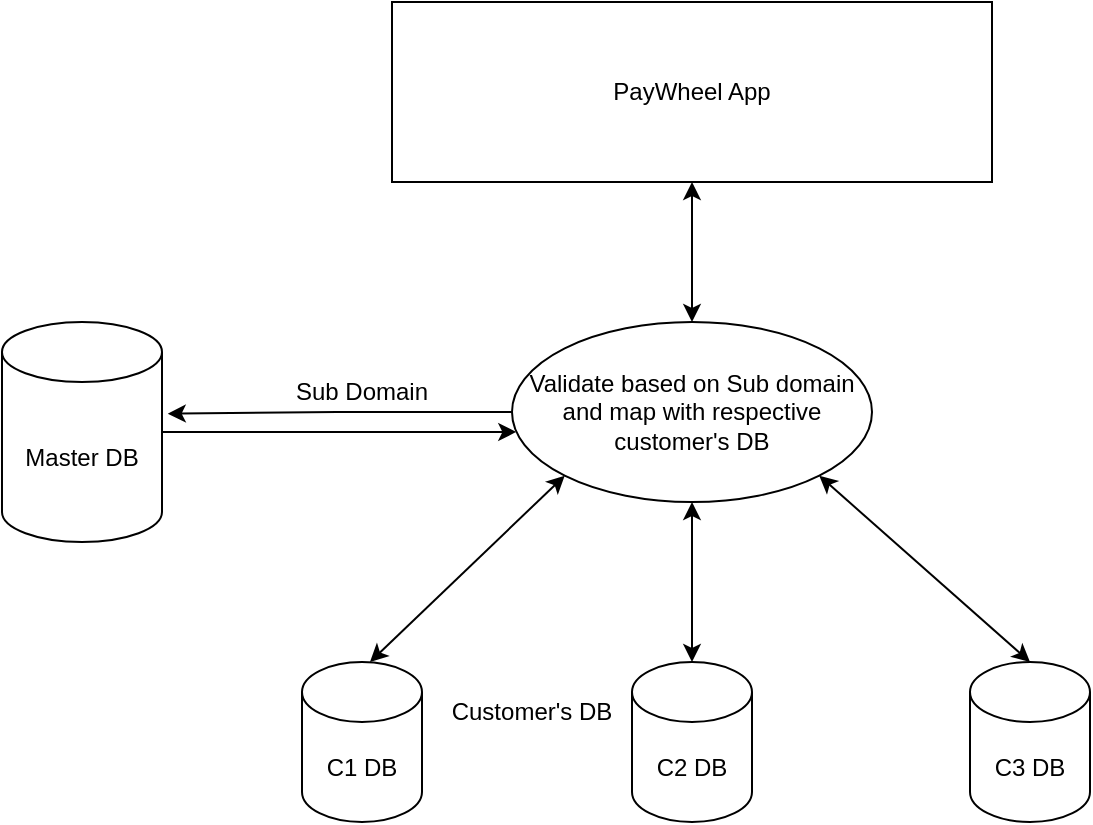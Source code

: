 <mxfile version="24.0.0" type="github" pages="6">
  <diagram name="Multi domain" id="JmBmETKlxDjm6wiNJbzR">
    <mxGraphModel dx="1120" dy="434" grid="1" gridSize="10" guides="1" tooltips="1" connect="1" arrows="1" fold="1" page="1" pageScale="1" pageWidth="827" pageHeight="1169" math="0" shadow="0">
      <root>
        <mxCell id="0" />
        <mxCell id="1" parent="0" />
        <mxCell id="CfoEfONxDjZkqh8xfGy8-1" value="PayWheel App" style="rounded=0;whiteSpace=wrap;html=1;" parent="1" vertex="1">
          <mxGeometry x="275" y="110" width="300" height="90" as="geometry" />
        </mxCell>
        <mxCell id="CfoEfONxDjZkqh8xfGy8-2" value="Validate based on Sub domain and map with respective customer&#39;s DB" style="ellipse;whiteSpace=wrap;html=1;" parent="1" vertex="1">
          <mxGeometry x="335" y="270" width="180" height="90" as="geometry" />
        </mxCell>
        <mxCell id="mmBnS8M5872FTu6UA8FT-7" style="edgeStyle=orthogonalEdgeStyle;rounded=0;orthogonalLoop=1;jettySize=auto;html=1;exitX=1;exitY=0.5;exitDx=0;exitDy=0;exitPerimeter=0;entryX=0.012;entryY=0.611;entryDx=0;entryDy=0;entryPerimeter=0;" parent="1" source="mmBnS8M5872FTu6UA8FT-2" target="CfoEfONxDjZkqh8xfGy8-2" edge="1">
          <mxGeometry relative="1" as="geometry">
            <mxPoint x="420" y="335.0" as="targetPoint" />
          </mxGeometry>
        </mxCell>
        <mxCell id="mmBnS8M5872FTu6UA8FT-2" value="Master DB" style="shape=cylinder3;whiteSpace=wrap;html=1;boundedLbl=1;backgroundOutline=1;size=15;" parent="1" vertex="1">
          <mxGeometry x="80" y="270" width="80" height="110" as="geometry" />
        </mxCell>
        <mxCell id="mmBnS8M5872FTu6UA8FT-3" style="edgeStyle=orthogonalEdgeStyle;rounded=0;orthogonalLoop=1;jettySize=auto;html=1;entryX=1.036;entryY=0.417;entryDx=0;entryDy=0;entryPerimeter=0;" parent="1" source="CfoEfONxDjZkqh8xfGy8-2" target="mmBnS8M5872FTu6UA8FT-2" edge="1">
          <mxGeometry relative="1" as="geometry">
            <mxPoint x="160" y="325" as="targetPoint" />
          </mxGeometry>
        </mxCell>
        <mxCell id="mmBnS8M5872FTu6UA8FT-6" value="Sub Domain" style="text;html=1;align=center;verticalAlign=middle;whiteSpace=wrap;rounded=0;" parent="1" vertex="1">
          <mxGeometry x="220" y="290" width="80" height="30" as="geometry" />
        </mxCell>
        <mxCell id="mmBnS8M5872FTu6UA8FT-8" value="C2 DB" style="shape=cylinder3;whiteSpace=wrap;html=1;boundedLbl=1;backgroundOutline=1;size=15;" parent="1" vertex="1">
          <mxGeometry x="395" y="440" width="60" height="80" as="geometry" />
        </mxCell>
        <mxCell id="mmBnS8M5872FTu6UA8FT-9" value="C3 DB" style="shape=cylinder3;whiteSpace=wrap;html=1;boundedLbl=1;backgroundOutline=1;size=15;" parent="1" vertex="1">
          <mxGeometry x="564" y="440" width="60" height="80" as="geometry" />
        </mxCell>
        <mxCell id="mmBnS8M5872FTu6UA8FT-10" value="C1 DB" style="shape=cylinder3;whiteSpace=wrap;html=1;boundedLbl=1;backgroundOutline=1;size=15;" parent="1" vertex="1">
          <mxGeometry x="230" y="440" width="60" height="80" as="geometry" />
        </mxCell>
        <mxCell id="mmBnS8M5872FTu6UA8FT-12" value="" style="endArrow=classic;startArrow=classic;html=1;rounded=0;entryX=0;entryY=1;entryDx=0;entryDy=0;" parent="1" target="CfoEfONxDjZkqh8xfGy8-2" edge="1">
          <mxGeometry width="50" height="50" relative="1" as="geometry">
            <mxPoint x="264" y="440" as="sourcePoint" />
            <mxPoint x="314" y="390" as="targetPoint" />
          </mxGeometry>
        </mxCell>
        <mxCell id="mmBnS8M5872FTu6UA8FT-13" value="" style="endArrow=classic;startArrow=classic;html=1;rounded=0;entryX=1;entryY=1;entryDx=0;entryDy=0;exitX=0.5;exitY=0;exitDx=0;exitDy=0;exitPerimeter=0;" parent="1" source="mmBnS8M5872FTu6UA8FT-9" target="CfoEfONxDjZkqh8xfGy8-2" edge="1">
          <mxGeometry width="50" height="50" relative="1" as="geometry">
            <mxPoint x="514" y="420" as="sourcePoint" />
            <mxPoint x="564" y="370" as="targetPoint" />
          </mxGeometry>
        </mxCell>
        <mxCell id="mmBnS8M5872FTu6UA8FT-14" value="" style="endArrow=classic;startArrow=classic;html=1;rounded=0;entryX=0.5;entryY=1;entryDx=0;entryDy=0;exitX=0.5;exitY=0;exitDx=0;exitDy=0;exitPerimeter=0;" parent="1" source="mmBnS8M5872FTu6UA8FT-8" target="CfoEfONxDjZkqh8xfGy8-2" edge="1">
          <mxGeometry width="50" height="50" relative="1" as="geometry">
            <mxPoint x="410" y="430" as="sourcePoint" />
            <mxPoint x="460" y="380" as="targetPoint" />
          </mxGeometry>
        </mxCell>
        <mxCell id="mmBnS8M5872FTu6UA8FT-15" value="Customer&#39;s DB" style="text;html=1;align=center;verticalAlign=middle;whiteSpace=wrap;rounded=0;" parent="1" vertex="1">
          <mxGeometry x="170" y="450" width="350" height="30" as="geometry" />
        </mxCell>
        <mxCell id="mmBnS8M5872FTu6UA8FT-19" value="" style="endArrow=classic;startArrow=classic;html=1;rounded=0;entryX=0.5;entryY=1;entryDx=0;entryDy=0;exitX=0.5;exitY=0;exitDx=0;exitDy=0;" parent="1" source="CfoEfONxDjZkqh8xfGy8-2" target="CfoEfONxDjZkqh8xfGy8-1" edge="1">
          <mxGeometry width="50" height="50" relative="1" as="geometry">
            <mxPoint x="400" y="270" as="sourcePoint" />
            <mxPoint x="460" y="300" as="targetPoint" />
          </mxGeometry>
        </mxCell>
      </root>
    </mxGraphModel>
  </diagram>
  <diagram id="7RYtt0uI1fsFh6LfGeMq" name="Master App">
    <mxGraphModel dx="1400" dy="543" grid="1" gridSize="10" guides="1" tooltips="1" connect="1" arrows="1" fold="1" page="1" pageScale="1" pageWidth="827" pageHeight="1169" math="0" shadow="0">
      <root>
        <mxCell id="0" />
        <mxCell id="1" parent="0" />
        <mxCell id="2u0hzu5PAQS4wI0kazSP-4" style="edgeStyle=orthogonalEdgeStyle;rounded=0;orthogonalLoop=1;jettySize=auto;html=1;" parent="1" source="2u0hzu5PAQS4wI0kazSP-2" target="2u0hzu5PAQS4wI0kazSP-3" edge="1">
          <mxGeometry relative="1" as="geometry" />
        </mxCell>
        <mxCell id="2u0hzu5PAQS4wI0kazSP-29" style="edgeStyle=orthogonalEdgeStyle;rounded=0;orthogonalLoop=1;jettySize=auto;html=1;exitX=0.5;exitY=1;exitDx=0;exitDy=0;" parent="1" source="2u0hzu5PAQS4wI0kazSP-2" target="2u0hzu5PAQS4wI0kazSP-19" edge="1">
          <mxGeometry relative="1" as="geometry" />
        </mxCell>
        <mxCell id="2u0hzu5PAQS4wI0kazSP-2" value="Master Application" style="rounded=0;whiteSpace=wrap;html=1;" parent="1" vertex="1">
          <mxGeometry x="270" y="80" width="240" height="60" as="geometry" />
        </mxCell>
        <mxCell id="2u0hzu5PAQS4wI0kazSP-8" style="edgeStyle=orthogonalEdgeStyle;rounded=0;orthogonalLoop=1;jettySize=auto;html=1;exitX=0;exitY=0;exitDx=0;exitDy=67.5;exitPerimeter=0;entryX=1;entryY=0.5;entryDx=0;entryDy=0;" parent="1" source="2u0hzu5PAQS4wI0kazSP-3" target="2u0hzu5PAQS4wI0kazSP-7" edge="1">
          <mxGeometry relative="1" as="geometry" />
        </mxCell>
        <mxCell id="2u0hzu5PAQS4wI0kazSP-3" value="Master DB" style="shape=cylinder3;whiteSpace=wrap;html=1;boundedLbl=1;backgroundOutline=1;size=15;" parent="1" vertex="1">
          <mxGeometry x="120" y="210" width="80" height="100" as="geometry" />
        </mxCell>
        <mxCell id="2u0hzu5PAQS4wI0kazSP-5" value="Customer Sub domain" style="text;html=1;align=center;verticalAlign=middle;whiteSpace=wrap;rounded=0;" parent="1" vertex="1">
          <mxGeometry x="5" y="220" width="90" height="30" as="geometry" />
        </mxCell>
        <mxCell id="2u0hzu5PAQS4wI0kazSP-7" value="Customer &lt;br&gt;DB Name" style="text;html=1;align=center;verticalAlign=middle;whiteSpace=wrap;rounded=0;" parent="1" vertex="1">
          <mxGeometry x="20" y="250" width="60" height="30" as="geometry" />
        </mxCell>
        <mxCell id="2u0hzu5PAQS4wI0kazSP-11" style="edgeStyle=orthogonalEdgeStyle;rounded=0;orthogonalLoop=1;jettySize=auto;html=1;exitX=0;exitY=0;exitDx=0;exitDy=32.5;exitPerimeter=0;entryX=0.833;entryY=0.667;entryDx=0;entryDy=0;entryPerimeter=0;" parent="1" source="2u0hzu5PAQS4wI0kazSP-3" target="2u0hzu5PAQS4wI0kazSP-5" edge="1">
          <mxGeometry relative="1" as="geometry" />
        </mxCell>
        <mxCell id="2u0hzu5PAQS4wI0kazSP-12" value="C3" style="shape=cylinder3;whiteSpace=wrap;html=1;boundedLbl=1;backgroundOutline=1;size=15;" parent="1" vertex="1">
          <mxGeometry x="690" y="420" width="60" height="80" as="geometry" />
        </mxCell>
        <mxCell id="2u0hzu5PAQS4wI0kazSP-13" value="C2" style="shape=cylinder3;whiteSpace=wrap;html=1;boundedLbl=1;backgroundOutline=1;size=15;" parent="1" vertex="1">
          <mxGeometry x="690" y="320" width="60" height="80" as="geometry" />
        </mxCell>
        <mxCell id="2u0hzu5PAQS4wI0kazSP-14" value="C1" style="shape=cylinder3;whiteSpace=wrap;html=1;boundedLbl=1;backgroundOutline=1;size=15;" parent="1" vertex="1">
          <mxGeometry x="690" y="220" width="60" height="80" as="geometry" />
        </mxCell>
        <mxCell id="2u0hzu5PAQS4wI0kazSP-15" style="edgeStyle=orthogonalEdgeStyle;rounded=0;orthogonalLoop=1;jettySize=auto;html=1;entryX=0;entryY=0;entryDx=0;entryDy=52.5;entryPerimeter=0;" parent="1" target="2u0hzu5PAQS4wI0kazSP-14" edge="1">
          <mxGeometry relative="1" as="geometry">
            <mxPoint x="430" y="360" as="sourcePoint" />
          </mxGeometry>
        </mxCell>
        <mxCell id="2u0hzu5PAQS4wI0kazSP-16" style="edgeStyle=orthogonalEdgeStyle;rounded=0;orthogonalLoop=1;jettySize=auto;html=1;entryX=0;entryY=0.5;entryDx=0;entryDy=0;entryPerimeter=0;" parent="1" target="2u0hzu5PAQS4wI0kazSP-13" edge="1">
          <mxGeometry relative="1" as="geometry">
            <mxPoint x="440" y="360" as="sourcePoint" />
          </mxGeometry>
        </mxCell>
        <mxCell id="2u0hzu5PAQS4wI0kazSP-17" style="edgeStyle=orthogonalEdgeStyle;rounded=0;orthogonalLoop=1;jettySize=auto;html=1;exitX=1;exitY=0.5;exitDx=0;exitDy=0;entryX=0;entryY=0.5;entryDx=0;entryDy=0;entryPerimeter=0;" parent="1" source="2u0hzu5PAQS4wI0kazSP-19" target="2u0hzu5PAQS4wI0kazSP-12" edge="1">
          <mxGeometry relative="1" as="geometry" />
        </mxCell>
        <mxCell id="2u0hzu5PAQS4wI0kazSP-21" style="edgeStyle=orthogonalEdgeStyle;rounded=0;orthogonalLoop=1;jettySize=auto;html=1;" parent="1" source="2u0hzu5PAQS4wI0kazSP-19" edge="1">
          <mxGeometry relative="1" as="geometry">
            <mxPoint x="160" y="310" as="targetPoint" />
          </mxGeometry>
        </mxCell>
        <mxCell id="2u0hzu5PAQS4wI0kazSP-24" style="edgeStyle=orthogonalEdgeStyle;rounded=0;orthogonalLoop=1;jettySize=auto;html=1;exitX=0.5;exitY=1;exitDx=0;exitDy=0;" parent="1" source="2u0hzu5PAQS4wI0kazSP-19" target="2u0hzu5PAQS4wI0kazSP-25" edge="1">
          <mxGeometry relative="1" as="geometry">
            <mxPoint x="160" y="520" as="targetPoint" />
          </mxGeometry>
        </mxCell>
        <mxCell id="2u0hzu5PAQS4wI0kazSP-28" style="edgeStyle=orthogonalEdgeStyle;rounded=0;orthogonalLoop=1;jettySize=auto;html=1;exitX=0.5;exitY=1;exitDx=0;exitDy=0;entryX=0.5;entryY=0;entryDx=0;entryDy=0;" parent="1" source="2u0hzu5PAQS4wI0kazSP-19" target="2u0hzu5PAQS4wI0kazSP-26" edge="1">
          <mxGeometry relative="1" as="geometry" />
        </mxCell>
        <mxCell id="2u0hzu5PAQS4wI0kazSP-19" value="Activate Customer" style="rhombus;whiteSpace=wrap;html=1;" parent="1" vertex="1">
          <mxGeometry x="350" y="320" width="80" height="80" as="geometry" />
        </mxCell>
        <mxCell id="2u0hzu5PAQS4wI0kazSP-20" value="Create profile" style="text;html=1;align=center;verticalAlign=middle;whiteSpace=wrap;rounded=0;" parent="1" vertex="1">
          <mxGeometry x="140" y="80" width="100" height="30" as="geometry" />
        </mxCell>
        <mxCell id="2u0hzu5PAQS4wI0kazSP-22" value="Update Customer Profile" style="text;html=1;align=center;verticalAlign=middle;whiteSpace=wrap;rounded=0;" parent="1" vertex="1">
          <mxGeometry x="230" y="320" width="60" height="30" as="geometry" />
        </mxCell>
        <mxCell id="2u0hzu5PAQS4wI0kazSP-23" value="Create New Customer DB" style="text;html=1;align=center;verticalAlign=middle;whiteSpace=wrap;rounded=0;" parent="1" vertex="1">
          <mxGeometry x="480" y="310" width="60" height="30" as="geometry" />
        </mxCell>
        <mxCell id="2u0hzu5PAQS4wI0kazSP-25" value="Add bindings in IIS PayWheel App service" style="ellipse;whiteSpace=wrap;html=1;aspect=fixed;" parent="1" vertex="1">
          <mxGeometry x="112.5" y="490" width="95" height="95" as="geometry" />
        </mxCell>
        <mxCell id="2u0hzu5PAQS4wI0kazSP-26" value="Add url in host file" style="ellipse;whiteSpace=wrap;html=1;aspect=fixed;" parent="1" vertex="1">
          <mxGeometry x="340" y="490" width="100" height="100" as="geometry" />
        </mxCell>
      </root>
    </mxGraphModel>
  </diagram>
  <diagram id="IIvgdS2MZN_nHejFUoE7" name="Engage App">
    <mxGraphModel dx="1120" dy="434" grid="1" gridSize="10" guides="1" tooltips="1" connect="1" arrows="1" fold="1" page="1" pageScale="1" pageWidth="827" pageHeight="1169" math="0" shadow="0">
      <root>
        <mxCell id="0" />
        <mxCell id="1" parent="0" />
        <mxCell id="ggb601DzzsLaw_8FMBfX-1" value="Engage" style="rounded=0;whiteSpace=wrap;html=1;" parent="1" vertex="1">
          <mxGeometry x="300" y="120" width="230" height="60" as="geometry" />
        </mxCell>
        <mxCell id="ggb601DzzsLaw_8FMBfX-2" value="Employee" style="text;html=1;align=center;verticalAlign=middle;whiteSpace=wrap;rounded=0;" parent="1" vertex="1">
          <mxGeometry x="110" y="80" width="150" height="30" as="geometry" />
        </mxCell>
        <mxCell id="ggb601DzzsLaw_8FMBfX-3" value="Tickets" style="text;html=1;align=center;verticalAlign=middle;whiteSpace=wrap;rounded=0;" parent="1" vertex="1">
          <mxGeometry x="150" y="120" width="60" height="30" as="geometry" />
        </mxCell>
        <mxCell id="ggb601DzzsLaw_8FMBfX-4" value="Text" style="text;html=1;align=center;verticalAlign=middle;whiteSpace=wrap;rounded=0;" parent="1" vertex="1">
          <mxGeometry x="150" y="160" width="60" height="30" as="geometry" />
        </mxCell>
      </root>
    </mxGraphModel>
  </diagram>
  <diagram id="TJAWmIPWXwf-Tioez6Rh" name="Page-4">
    <mxGraphModel dx="1120" dy="434" grid="1" gridSize="10" guides="1" tooltips="1" connect="1" arrows="1" fold="1" page="1" pageScale="1" pageWidth="827" pageHeight="1169" math="0" shadow="0">
      <root>
        <mxCell id="0" />
        <mxCell id="1" parent="0" />
        <mxCell id="VKn9-dSbHX0iS-NmvEJC-7" style="edgeStyle=orthogonalEdgeStyle;rounded=0;orthogonalLoop=1;jettySize=auto;html=1;exitX=0.5;exitY=1;exitDx=0;exitDy=0;" parent="1" source="VKn9-dSbHX0iS-NmvEJC-1" target="VKn9-dSbHX0iS-NmvEJC-5" edge="1">
          <mxGeometry relative="1" as="geometry" />
        </mxCell>
        <mxCell id="VKn9-dSbHX0iS-NmvEJC-9" style="edgeStyle=orthogonalEdgeStyle;rounded=0;orthogonalLoop=1;jettySize=auto;html=1;exitX=0.5;exitY=1;exitDx=0;exitDy=0;" parent="1" source="VKn9-dSbHX0iS-NmvEJC-1" target="VKn9-dSbHX0iS-NmvEJC-4" edge="1">
          <mxGeometry relative="1" as="geometry" />
        </mxCell>
        <mxCell id="VKn9-dSbHX0iS-NmvEJC-1" value="Welcome page for Power HCM" style="whiteSpace=wrap;html=1;aspect=fixed;" parent="1" vertex="1">
          <mxGeometry x="165" y="180" width="110" height="110" as="geometry" />
        </mxCell>
        <mxCell id="VKn9-dSbHX0iS-NmvEJC-11" style="edgeStyle=orthogonalEdgeStyle;rounded=0;orthogonalLoop=1;jettySize=auto;html=1;exitX=0.5;exitY=1;exitDx=0;exitDy=0;entryX=0.5;entryY=0;entryDx=0;entryDy=0;" parent="1" source="VKn9-dSbHX0iS-NmvEJC-3" target="VKn9-dSbHX0iS-NmvEJC-1" edge="1">
          <mxGeometry relative="1" as="geometry" />
        </mxCell>
        <mxCell id="VKn9-dSbHX0iS-NmvEJC-3" value="accounts.powerHCM.io" style="shape=hexagon;perimeter=hexagonPerimeter2;whiteSpace=wrap;html=1;fixedSize=1;" parent="1" vertex="1">
          <mxGeometry x="160" y="110" width="160" height="30" as="geometry" />
        </mxCell>
        <mxCell id="VKn9-dSbHX0iS-NmvEJC-10" style="edgeStyle=orthogonalEdgeStyle;rounded=0;orthogonalLoop=1;jettySize=auto;html=1;exitX=0.5;exitY=1;exitDx=0;exitDy=0;entryX=0.5;entryY=0;entryDx=0;entryDy=0;" parent="1" source="VKn9-dSbHX0iS-NmvEJC-4" target="VKn9-dSbHX0iS-NmvEJC-6" edge="1">
          <mxGeometry relative="1" as="geometry" />
        </mxCell>
        <mxCell id="VKn9-dSbHX0iS-NmvEJC-4" value="Power HCM Sign In Page" style="rounded=1;whiteSpace=wrap;html=1;" parent="1" vertex="1">
          <mxGeometry x="270" y="470" width="120" height="60" as="geometry" />
        </mxCell>
        <mxCell id="VKn9-dSbHX0iS-NmvEJC-8" style="edgeStyle=orthogonalEdgeStyle;rounded=0;orthogonalLoop=1;jettySize=auto;html=1;exitX=1;exitY=0.5;exitDx=0;exitDy=0;entryX=0;entryY=0.5;entryDx=0;entryDy=0;" parent="1" source="VKn9-dSbHX0iS-NmvEJC-5" target="VKn9-dSbHX0iS-NmvEJC-4" edge="1">
          <mxGeometry relative="1" as="geometry" />
        </mxCell>
        <mxCell id="VKn9-dSbHX0iS-NmvEJC-5" value="&lt;br&gt;Power HCM Sign Up Page" style="rounded=1;whiteSpace=wrap;html=1;" parent="1" vertex="1">
          <mxGeometry x="90" y="470" width="120" height="60" as="geometry" />
        </mxCell>
        <mxCell id="VKn9-dSbHX0iS-NmvEJC-6" value="Dashboard of Power HCM" style="whiteSpace=wrap;html=1;aspect=fixed;" parent="1" vertex="1">
          <mxGeometry x="290" y="570" width="80" height="80" as="geometry" />
        </mxCell>
        <mxCell id="VKn9-dSbHX0iS-NmvEJC-13" value="Achieve App welcome page" style="whiteSpace=wrap;html=1;aspect=fixed;" parent="1" vertex="1">
          <mxGeometry x="560" y="180" width="100" height="100" as="geometry" />
        </mxCell>
        <mxCell id="VKn9-dSbHX0iS-NmvEJC-15" value="&lt;b&gt;&lt;font face=&quot;Verdana&quot;&gt;subdomain&lt;/font&gt;&lt;/b&gt;.powerHCM.io/achieve" style="shape=hexagon;perimeter=hexagonPerimeter2;whiteSpace=wrap;html=1;fixedSize=1;" parent="1" vertex="1">
          <mxGeometry x="510" y="115" width="220" height="30" as="geometry" />
        </mxCell>
        <mxCell id="VKn9-dSbHX0iS-NmvEJC-20" style="edgeStyle=orthogonalEdgeStyle;rounded=0;orthogonalLoop=1;jettySize=auto;html=1;exitX=0.5;exitY=1;exitDx=0;exitDy=0;entryX=0.5;entryY=0;entryDx=0;entryDy=0;" parent="1" source="VKn9-dSbHX0iS-NmvEJC-21" target="VKn9-dSbHX0iS-NmvEJC-24" edge="1">
          <mxGeometry relative="1" as="geometry" />
        </mxCell>
        <mxCell id="VKn9-dSbHX0iS-NmvEJC-21" value="Power HCM Sign In Page" style="rounded=1;whiteSpace=wrap;html=1;" parent="1" vertex="1">
          <mxGeometry x="660" y="470" width="120" height="60" as="geometry" />
        </mxCell>
        <mxCell id="VKn9-dSbHX0iS-NmvEJC-22" style="edgeStyle=orthogonalEdgeStyle;rounded=0;orthogonalLoop=1;jettySize=auto;html=1;exitX=1;exitY=0.5;exitDx=0;exitDy=0;entryX=0;entryY=0.5;entryDx=0;entryDy=0;" parent="1" source="VKn9-dSbHX0iS-NmvEJC-23" target="VKn9-dSbHX0iS-NmvEJC-21" edge="1">
          <mxGeometry relative="1" as="geometry" />
        </mxCell>
        <mxCell id="VKn9-dSbHX0iS-NmvEJC-23" value="&lt;br&gt;Power HCM Sign Up Page" style="rounded=1;whiteSpace=wrap;html=1;" parent="1" vertex="1">
          <mxGeometry x="480" y="470" width="120" height="60" as="geometry" />
        </mxCell>
        <mxCell id="VKn9-dSbHX0iS-NmvEJC-24" value="Dashboard of Power HCM" style="whiteSpace=wrap;html=1;aspect=fixed;" parent="1" vertex="1">
          <mxGeometry x="680" y="570" width="80" height="80" as="geometry" />
        </mxCell>
      </root>
    </mxGraphModel>
  </diagram>
  <diagram id="9jJuh3kLMmWKdBu_3zwV" name="Authentication Core API">
    <mxGraphModel dx="1120" dy="434" grid="1" gridSize="10" guides="1" tooltips="1" connect="1" arrows="1" fold="1" page="1" pageScale="1" pageWidth="827" pageHeight="1169" math="0" shadow="0">
      <root>
        <mxCell id="0" />
        <mxCell id="1" parent="0" />
        <mxCell id="-9TMmN5XRYpbzOBjrWj4-27" style="edgeStyle=orthogonalEdgeStyle;rounded=0;orthogonalLoop=1;jettySize=auto;html=1;exitX=0.25;exitY=1;exitDx=0;exitDy=0;entryX=0.25;entryY=0;entryDx=0;entryDy=0;" edge="1" parent="1" source="-9TMmN5XRYpbzOBjrWj4-1" target="-9TMmN5XRYpbzOBjrWj4-26">
          <mxGeometry relative="1" as="geometry" />
        </mxCell>
        <mxCell id="-9TMmN5XRYpbzOBjrWj4-1" value="JWT Token Generate in Core API" style="rounded=0;whiteSpace=wrap;html=1;" vertex="1" parent="1">
          <mxGeometry x="300" y="200" width="200" height="70" as="geometry" />
        </mxCell>
        <mxCell id="-9TMmN5XRYpbzOBjrWj4-9" style="edgeStyle=orthogonalEdgeStyle;rounded=0;orthogonalLoop=1;jettySize=auto;html=1;" edge="1" parent="1" source="-9TMmN5XRYpbzOBjrWj4-2" target="-9TMmN5XRYpbzOBjrWj4-1">
          <mxGeometry relative="1" as="geometry" />
        </mxCell>
        <mxCell id="-9TMmN5XRYpbzOBjrWj4-22" style="edgeStyle=orthogonalEdgeStyle;rounded=0;orthogonalLoop=1;jettySize=auto;html=1;exitX=0.5;exitY=1;exitDx=0;exitDy=0;" edge="1" parent="1" source="-9TMmN5XRYpbzOBjrWj4-2" target="-9TMmN5XRYpbzOBjrWj4-15">
          <mxGeometry relative="1" as="geometry" />
        </mxCell>
        <mxCell id="-9TMmN5XRYpbzOBjrWj4-2" value="Engage App Backend" style="whiteSpace=wrap;html=1;aspect=fixed;" vertex="1" parent="1">
          <mxGeometry x="590" y="190" width="80" height="80" as="geometry" />
        </mxCell>
        <mxCell id="-9TMmN5XRYpbzOBjrWj4-8" style="edgeStyle=orthogonalEdgeStyle;rounded=0;orthogonalLoop=1;jettySize=auto;html=1;entryX=0;entryY=0.5;entryDx=0;entryDy=0;" edge="1" parent="1" source="-9TMmN5XRYpbzOBjrWj4-3" target="-9TMmN5XRYpbzOBjrWj4-1">
          <mxGeometry relative="1" as="geometry" />
        </mxCell>
        <mxCell id="-9TMmN5XRYpbzOBjrWj4-20" style="edgeStyle=orthogonalEdgeStyle;rounded=0;orthogonalLoop=1;jettySize=auto;html=1;exitX=0.5;exitY=1;exitDx=0;exitDy=0;entryX=0.5;entryY=0;entryDx=0;entryDy=0;" edge="1" parent="1" source="-9TMmN5XRYpbzOBjrWj4-3" target="-9TMmN5XRYpbzOBjrWj4-14">
          <mxGeometry relative="1" as="geometry" />
        </mxCell>
        <mxCell id="-9TMmN5XRYpbzOBjrWj4-3" value="Achieve App Backend" style="whiteSpace=wrap;html=1;aspect=fixed;" vertex="1" parent="1">
          <mxGeometry x="110" y="190" width="80" height="80" as="geometry" />
        </mxCell>
        <mxCell id="-9TMmN5XRYpbzOBjrWj4-7" style="edgeStyle=orthogonalEdgeStyle;rounded=0;orthogonalLoop=1;jettySize=auto;html=1;exitX=0.5;exitY=1;exitDx=0;exitDy=0;entryX=0.5;entryY=0;entryDx=0;entryDy=0;" edge="1" parent="1" source="-9TMmN5XRYpbzOBjrWj4-4" target="-9TMmN5XRYpbzOBjrWj4-2">
          <mxGeometry relative="1" as="geometry" />
        </mxCell>
        <mxCell id="-9TMmN5XRYpbzOBjrWj4-4" value="Sign In" style="rounded=1;whiteSpace=wrap;html=1;" vertex="1" parent="1">
          <mxGeometry x="590" y="80" width="80" height="30" as="geometry" />
        </mxCell>
        <mxCell id="-9TMmN5XRYpbzOBjrWj4-6" style="edgeStyle=orthogonalEdgeStyle;rounded=0;orthogonalLoop=1;jettySize=auto;html=1;exitX=0.5;exitY=1;exitDx=0;exitDy=0;entryX=0.5;entryY=0;entryDx=0;entryDy=0;" edge="1" parent="1" source="-9TMmN5XRYpbzOBjrWj4-5" target="-9TMmN5XRYpbzOBjrWj4-3">
          <mxGeometry relative="1" as="geometry" />
        </mxCell>
        <mxCell id="-9TMmN5XRYpbzOBjrWj4-5" value="Sign In" style="rounded=1;whiteSpace=wrap;html=1;" vertex="1" parent="1">
          <mxGeometry x="110" y="80" width="80" height="30" as="geometry" />
        </mxCell>
        <mxCell id="-9TMmN5XRYpbzOBjrWj4-10" style="edgeStyle=orthogonalEdgeStyle;rounded=0;orthogonalLoop=1;jettySize=auto;html=1;exitX=0;exitY=0.75;exitDx=0;exitDy=0;entryX=1;entryY=0.75;entryDx=0;entryDy=0;" edge="1" parent="1" source="-9TMmN5XRYpbzOBjrWj4-1" target="-9TMmN5XRYpbzOBjrWj4-3">
          <mxGeometry relative="1" as="geometry">
            <mxPoint x="200" y="245" as="targetPoint" />
          </mxGeometry>
        </mxCell>
        <mxCell id="-9TMmN5XRYpbzOBjrWj4-11" style="edgeStyle=orthogonalEdgeStyle;rounded=0;orthogonalLoop=1;jettySize=auto;html=1;exitX=1;exitY=0.75;exitDx=0;exitDy=0;entryX=-0.05;entryY=0.675;entryDx=0;entryDy=0;entryPerimeter=0;" edge="1" parent="1" source="-9TMmN5XRYpbzOBjrWj4-1" target="-9TMmN5XRYpbzOBjrWj4-2">
          <mxGeometry relative="1" as="geometry" />
        </mxCell>
        <mxCell id="-9TMmN5XRYpbzOBjrWj4-21" style="edgeStyle=orthogonalEdgeStyle;rounded=0;orthogonalLoop=1;jettySize=auto;html=1;exitX=0.5;exitY=1;exitDx=0;exitDy=0;entryX=0.5;entryY=0;entryDx=0;entryDy=0;" edge="1" parent="1" source="-9TMmN5XRYpbzOBjrWj4-14" target="-9TMmN5XRYpbzOBjrWj4-19">
          <mxGeometry relative="1" as="geometry" />
        </mxCell>
        <mxCell id="-9TMmN5XRYpbzOBjrWj4-14" value="Signature Verification with secret key" style="rhombus;whiteSpace=wrap;html=1;" vertex="1" parent="1">
          <mxGeometry x="100" y="300" width="110" height="110" as="geometry" />
        </mxCell>
        <mxCell id="-9TMmN5XRYpbzOBjrWj4-23" value="" style="edgeStyle=orthogonalEdgeStyle;rounded=0;orthogonalLoop=1;jettySize=auto;html=1;" edge="1" parent="1" source="-9TMmN5XRYpbzOBjrWj4-15" target="-9TMmN5XRYpbzOBjrWj4-18">
          <mxGeometry relative="1" as="geometry" />
        </mxCell>
        <mxCell id="-9TMmN5XRYpbzOBjrWj4-15" value="Signature Verification with secret key" style="rhombus;whiteSpace=wrap;html=1;" vertex="1" parent="1">
          <mxGeometry x="572.5" y="300" width="115" height="110" as="geometry" />
        </mxCell>
        <mxCell id="-9TMmN5XRYpbzOBjrWj4-18" value="Dashboard" style="rounded=0;whiteSpace=wrap;html=1;" vertex="1" parent="1">
          <mxGeometry x="570" y="460" width="120" height="60" as="geometry" />
        </mxCell>
        <mxCell id="-9TMmN5XRYpbzOBjrWj4-19" value="Dashboard" style="rounded=0;whiteSpace=wrap;html=1;" vertex="1" parent="1">
          <mxGeometry x="95" y="460" width="120" height="60" as="geometry" />
        </mxCell>
        <mxCell id="-9TMmN5XRYpbzOBjrWj4-28" style="edgeStyle=orthogonalEdgeStyle;rounded=0;orthogonalLoop=1;jettySize=auto;html=1;exitX=0.75;exitY=0;exitDx=0;exitDy=0;entryX=0.75;entryY=1;entryDx=0;entryDy=0;" edge="1" parent="1" source="-9TMmN5XRYpbzOBjrWj4-26" target="-9TMmN5XRYpbzOBjrWj4-1">
          <mxGeometry relative="1" as="geometry" />
        </mxCell>
        <mxCell id="-9TMmN5XRYpbzOBjrWj4-26" value="Audience&lt;div&gt;Issuer&lt;/div&gt;&lt;div&gt;Secret Key&lt;/div&gt;" style="rounded=1;whiteSpace=wrap;html=1;" vertex="1" parent="1">
          <mxGeometry x="280" y="300" width="200" height="60" as="geometry" />
        </mxCell>
      </root>
    </mxGraphModel>
  </diagram>
  <diagram id="dt75i-usWG52yZu09igY" name="Data Model">
    <mxGraphModel dx="1179" dy="457" grid="1" gridSize="10" guides="1" tooltips="1" connect="1" arrows="1" fold="1" page="1" pageScale="1" pageWidth="827" pageHeight="1169" math="0" shadow="0">
      <root>
        <mxCell id="0" />
        <mxCell id="1" parent="0" />
      </root>
    </mxGraphModel>
  </diagram>
</mxfile>
